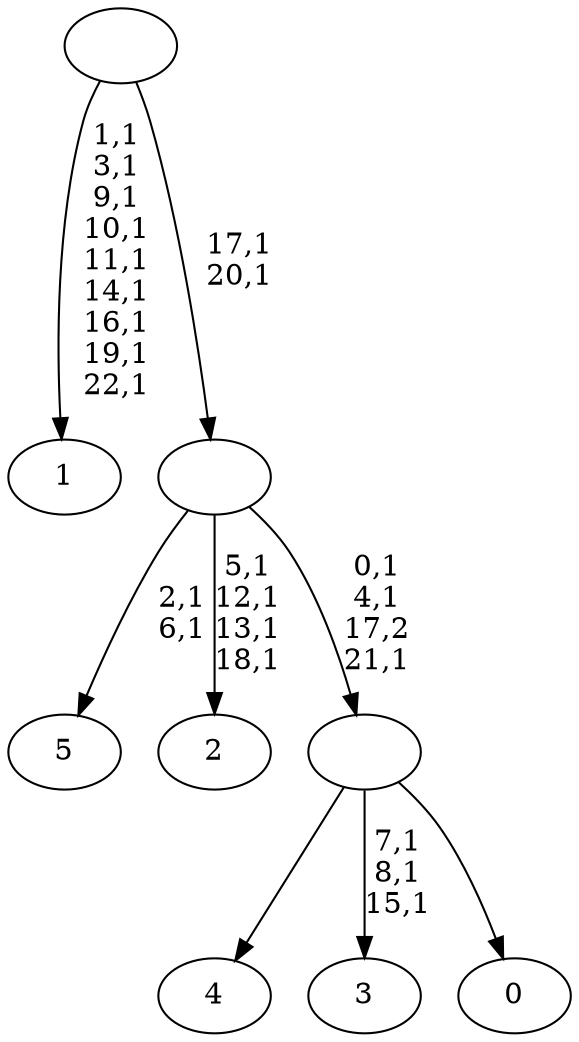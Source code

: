 digraph T {
	29 [label="5"]
	26 [label="4"]
	25 [label="3"]
	21 [label="2"]
	16 [label="1"]
	6 [label="0"]
	5 [label=""]
	2 [label=""]
	0 [label=""]
	5 -> 25 [label="7,1\n8,1\n15,1"]
	5 -> 26 [label=""]
	5 -> 6 [label=""]
	2 -> 5 [label="0,1\n4,1\n17,2\n21,1"]
	2 -> 21 [label="5,1\n12,1\n13,1\n18,1"]
	2 -> 29 [label="2,1\n6,1"]
	0 -> 2 [label="17,1\n20,1"]
	0 -> 16 [label="1,1\n3,1\n9,1\n10,1\n11,1\n14,1\n16,1\n19,1\n22,1"]
}
